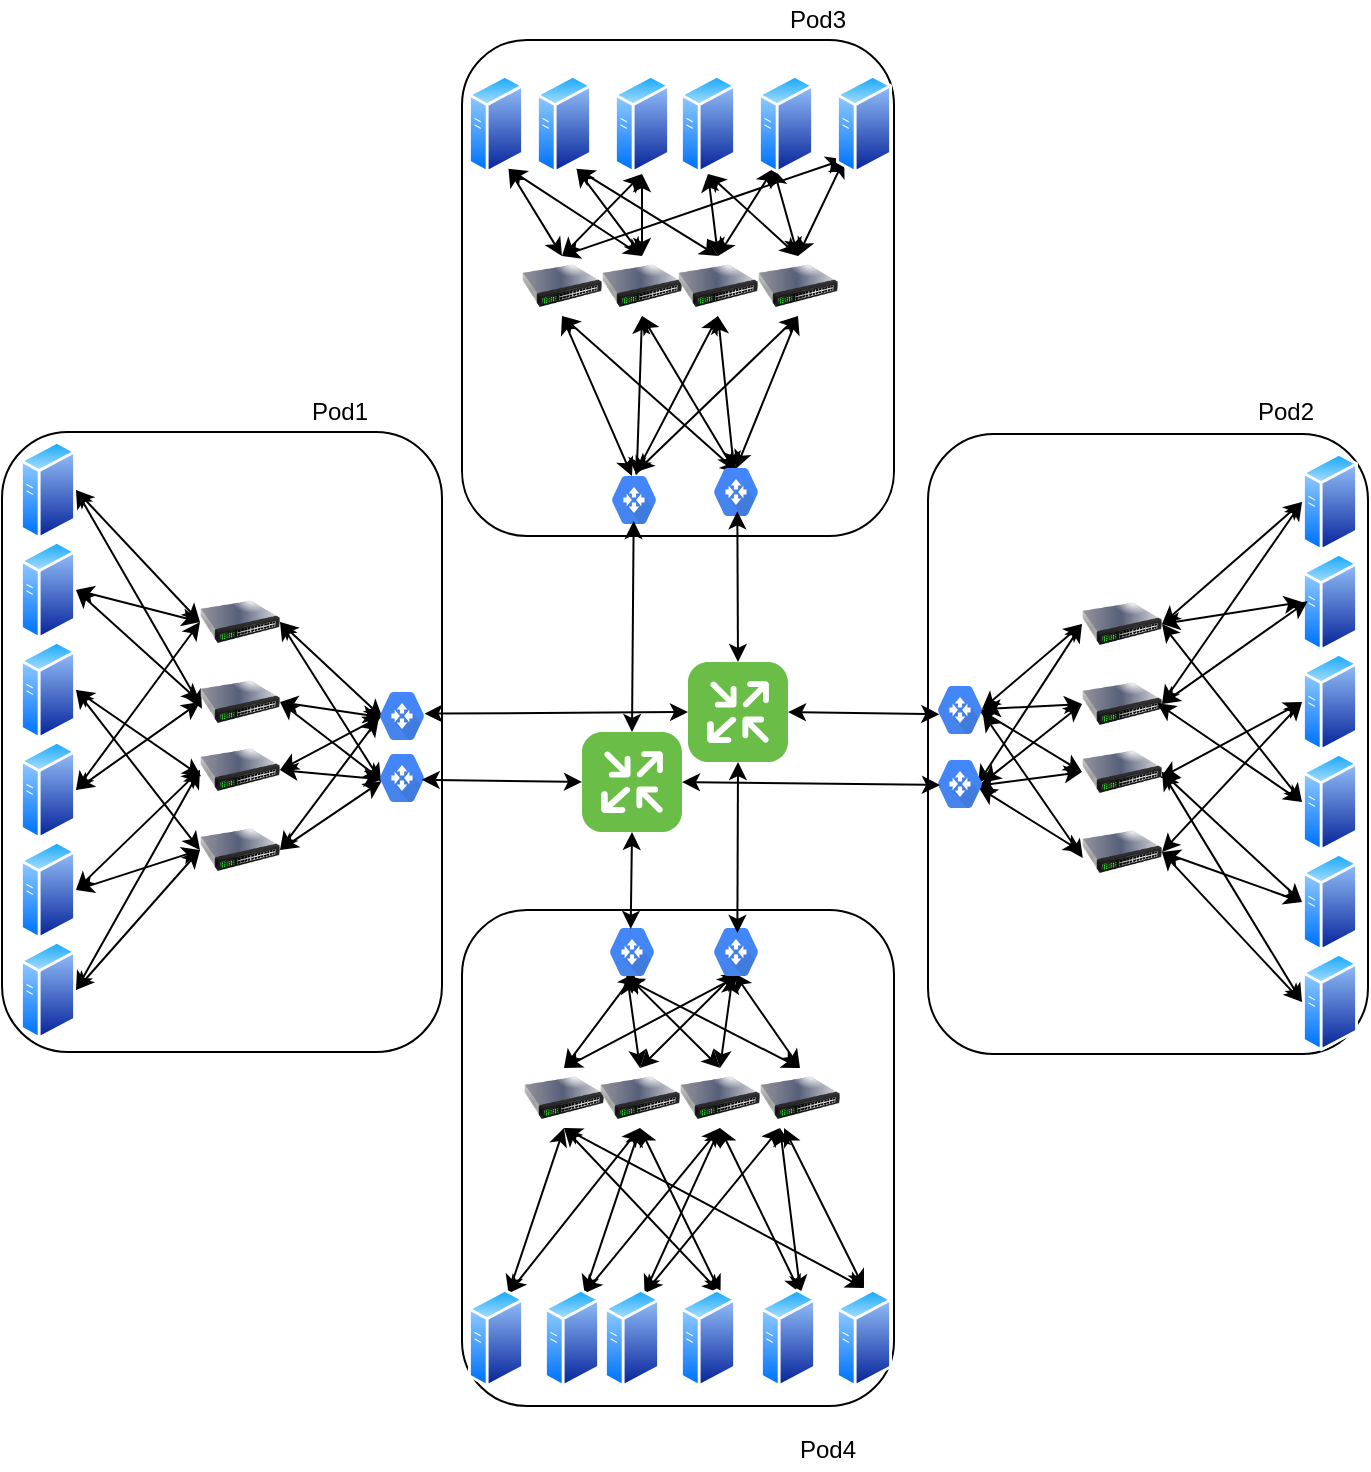 <mxfile version="12.9.14" type="github">
  <diagram id="LazZ0856AOgm0Mk0mkKB" name="Page-1">
    <mxGraphModel dx="1341" dy="788" grid="1" gridSize="10" guides="1" tooltips="1" connect="1" arrows="1" fold="1" page="1" pageScale="1" pageWidth="1100" pageHeight="850" math="0" shadow="0">
      <root>
        <mxCell id="0" />
        <mxCell id="1" parent="0" />
        <mxCell id="WldnCuO-J827jdbrV1-G-248" value="" style="rounded=1;whiteSpace=wrap;html=1;fillColor=none;" vertex="1" parent="1">
          <mxGeometry x="635" y="262" width="220" height="310" as="geometry" />
        </mxCell>
        <mxCell id="WldnCuO-J827jdbrV1-G-257" value="" style="rounded=1;whiteSpace=wrap;html=1;fillColor=none;" vertex="1" parent="1">
          <mxGeometry x="402" y="500" width="216" height="248" as="geometry" />
        </mxCell>
        <mxCell id="WldnCuO-J827jdbrV1-G-247" value="" style="rounded=1;whiteSpace=wrap;html=1;fillColor=none;" vertex="1" parent="1">
          <mxGeometry x="172" y="261" width="220" height="310" as="geometry" />
        </mxCell>
        <mxCell id="WldnCuO-J827jdbrV1-G-259" value="" style="rounded=1;whiteSpace=wrap;html=1;fillColor=none;" vertex="1" parent="1">
          <mxGeometry x="402" y="65" width="216" height="248" as="geometry" />
        </mxCell>
        <mxCell id="WldnCuO-J827jdbrV1-G-24" style="rounded=0;orthogonalLoop=1;jettySize=auto;html=1;exitX=1;exitY=0.5;exitDx=0;exitDy=0;startArrow=classic;startFill=1;entryX=0;entryY=0.5;entryDx=0;entryDy=0;" edge="1" parent="1" source="WldnCuO-J827jdbrV1-G-11" target="WldnCuO-J827jdbrV1-G-12">
          <mxGeometry relative="1" as="geometry">
            <mxPoint x="376" y="431" as="targetPoint" />
          </mxGeometry>
        </mxCell>
        <mxCell id="WldnCuO-J827jdbrV1-G-26" style="edgeStyle=none;rounded=0;orthogonalLoop=1;jettySize=auto;html=1;exitX=1;exitY=0.5;exitDx=0;exitDy=0;entryX=0.025;entryY=0.611;entryDx=0;entryDy=0;startArrow=classic;startFill=1;entryPerimeter=0;" edge="1" parent="1" source="WldnCuO-J827jdbrV1-G-11" target="WldnCuO-J827jdbrV1-G-13">
          <mxGeometry relative="1" as="geometry" />
        </mxCell>
        <mxCell id="WldnCuO-J827jdbrV1-G-11" value="" style="aspect=fixed;perimeter=ellipsePerimeter;html=1;align=center;shadow=0;dashed=0;spacingTop=3;image;image=img/lib/active_directory/generic_server.svg;" vertex="1" parent="1">
          <mxGeometry x="181" y="265" width="28.0" height="50" as="geometry" />
        </mxCell>
        <mxCell id="WldnCuO-J827jdbrV1-G-84" style="edgeStyle=none;rounded=0;orthogonalLoop=1;jettySize=auto;html=1;exitX=1;exitY=0.5;exitDx=0;exitDy=0;entryX=0.057;entryY=0.534;entryDx=0;entryDy=0;entryPerimeter=0;startArrow=classic;startFill=1;" edge="1" parent="1" source="WldnCuO-J827jdbrV1-G-12" target="WldnCuO-J827jdbrV1-G-82">
          <mxGeometry relative="1" as="geometry" />
        </mxCell>
        <mxCell id="WldnCuO-J827jdbrV1-G-85" style="edgeStyle=none;rounded=0;orthogonalLoop=1;jettySize=auto;html=1;exitX=1;exitY=0.5;exitDx=0;exitDy=0;entryX=0.025;entryY=0.578;entryDx=0;entryDy=0;entryPerimeter=0;startArrow=classic;startFill=1;" edge="1" parent="1" source="WldnCuO-J827jdbrV1-G-12" target="WldnCuO-J827jdbrV1-G-83">
          <mxGeometry relative="1" as="geometry" />
        </mxCell>
        <mxCell id="WldnCuO-J827jdbrV1-G-86" style="edgeStyle=none;rounded=0;orthogonalLoop=1;jettySize=auto;html=1;exitX=1;exitY=0.5;exitDx=0;exitDy=0;entryX=0.025;entryY=0.524;entryDx=0;entryDy=0;entryPerimeter=0;startArrow=classic;startFill=1;" edge="1" parent="1" source="WldnCuO-J827jdbrV1-G-13" target="WldnCuO-J827jdbrV1-G-82">
          <mxGeometry relative="1" as="geometry" />
        </mxCell>
        <mxCell id="WldnCuO-J827jdbrV1-G-87" style="edgeStyle=none;rounded=0;orthogonalLoop=1;jettySize=auto;html=1;exitX=1;exitY=0.5;exitDx=0;exitDy=0;entryX=0.057;entryY=0.558;entryDx=0;entryDy=0;entryPerimeter=0;startArrow=classic;startFill=1;" edge="1" parent="1" source="WldnCuO-J827jdbrV1-G-13" target="WldnCuO-J827jdbrV1-G-83">
          <mxGeometry relative="1" as="geometry" />
        </mxCell>
        <mxCell id="WldnCuO-J827jdbrV1-G-13" value="" style="image;html=1;labelBackgroundColor=#ffffff;image=img/lib/clip_art/networking/Switch_128x128.png" vertex="1" parent="1">
          <mxGeometry x="271" y="381" width="40" height="30" as="geometry" />
        </mxCell>
        <mxCell id="WldnCuO-J827jdbrV1-G-88" style="edgeStyle=none;rounded=0;orthogonalLoop=1;jettySize=auto;html=1;exitX=1;exitY=0.5;exitDx=0;exitDy=0;entryX=0.036;entryY=0.505;entryDx=0;entryDy=0;entryPerimeter=0;startArrow=classic;startFill=1;" edge="1" parent="1" source="WldnCuO-J827jdbrV1-G-14" target="WldnCuO-J827jdbrV1-G-82">
          <mxGeometry relative="1" as="geometry" />
        </mxCell>
        <mxCell id="WldnCuO-J827jdbrV1-G-89" style="edgeStyle=none;rounded=0;orthogonalLoop=1;jettySize=auto;html=1;exitX=1;exitY=0.5;exitDx=0;exitDy=0;entryX=0.047;entryY=0.529;entryDx=0;entryDy=0;entryPerimeter=0;startArrow=classic;startFill=1;" edge="1" parent="1" source="WldnCuO-J827jdbrV1-G-14" target="WldnCuO-J827jdbrV1-G-83">
          <mxGeometry relative="1" as="geometry" />
        </mxCell>
        <mxCell id="WldnCuO-J827jdbrV1-G-14" value="" style="image;html=1;labelBackgroundColor=#ffffff;image=img/lib/clip_art/networking/Switch_128x128.png" vertex="1" parent="1">
          <mxGeometry x="271" y="415" width="40" height="30" as="geometry" />
        </mxCell>
        <mxCell id="WldnCuO-J827jdbrV1-G-90" style="edgeStyle=none;rounded=0;orthogonalLoop=1;jettySize=auto;html=1;exitX=1;exitY=0.5;exitDx=0;exitDy=0;entryX=-0.027;entryY=0.544;entryDx=0;entryDy=0;entryPerimeter=0;startArrow=classic;startFill=1;" edge="1" parent="1" source="WldnCuO-J827jdbrV1-G-15" target="WldnCuO-J827jdbrV1-G-82">
          <mxGeometry relative="1" as="geometry" />
        </mxCell>
        <mxCell id="WldnCuO-J827jdbrV1-G-91" style="edgeStyle=none;rounded=0;orthogonalLoop=1;jettySize=auto;html=1;exitX=1;exitY=0.5;exitDx=0;exitDy=0;entryX=0.036;entryY=0.568;entryDx=0;entryDy=0;entryPerimeter=0;startArrow=classic;startFill=1;" edge="1" parent="1" source="WldnCuO-J827jdbrV1-G-15" target="WldnCuO-J827jdbrV1-G-83">
          <mxGeometry relative="1" as="geometry" />
        </mxCell>
        <mxCell id="WldnCuO-J827jdbrV1-G-16" value="" style="aspect=fixed;perimeter=ellipsePerimeter;html=1;align=center;shadow=0;dashed=0;spacingTop=3;image;image=img/lib/active_directory/generic_server.svg;" vertex="1" parent="1">
          <mxGeometry x="181" y="315" width="28.0" height="50" as="geometry" />
        </mxCell>
        <mxCell id="WldnCuO-J827jdbrV1-G-28" style="edgeStyle=none;rounded=0;orthogonalLoop=1;jettySize=auto;html=1;exitX=1;exitY=0.5;exitDx=0;exitDy=0;startArrow=classic;startFill=1;entryX=0.013;entryY=0.605;entryDx=0;entryDy=0;entryPerimeter=0;" edge="1" parent="1" source="WldnCuO-J827jdbrV1-G-19" target="WldnCuO-J827jdbrV1-G-14">
          <mxGeometry relative="1" as="geometry">
            <mxPoint x="446" y="431" as="targetPoint" />
          </mxGeometry>
        </mxCell>
        <mxCell id="WldnCuO-J827jdbrV1-G-29" style="edgeStyle=none;rounded=0;orthogonalLoop=1;jettySize=auto;html=1;exitX=1;exitY=0.5;exitDx=0;exitDy=0;entryX=0;entryY=0.5;entryDx=0;entryDy=0;startArrow=classic;startFill=1;" edge="1" parent="1" source="WldnCuO-J827jdbrV1-G-19" target="WldnCuO-J827jdbrV1-G-15">
          <mxGeometry relative="1" as="geometry" />
        </mxCell>
        <mxCell id="WldnCuO-J827jdbrV1-G-19" value="" style="aspect=fixed;perimeter=ellipsePerimeter;html=1;align=center;shadow=0;dashed=0;spacingTop=3;image;image=img/lib/active_directory/generic_server.svg;" vertex="1" parent="1">
          <mxGeometry x="181" y="365" width="28.0" height="50" as="geometry" />
        </mxCell>
        <mxCell id="WldnCuO-J827jdbrV1-G-30" style="edgeStyle=none;rounded=0;orthogonalLoop=1;jettySize=auto;html=1;exitX=1;exitY=0.5;exitDx=0;exitDy=0;entryX=0;entryY=0.5;entryDx=0;entryDy=0;startArrow=classic;startFill=1;" edge="1" parent="1" source="WldnCuO-J827jdbrV1-G-20" target="WldnCuO-J827jdbrV1-G-12">
          <mxGeometry relative="1" as="geometry" />
        </mxCell>
        <mxCell id="WldnCuO-J827jdbrV1-G-32" style="edgeStyle=none;rounded=0;orthogonalLoop=1;jettySize=auto;html=1;exitX=1;exitY=0.5;exitDx=0;exitDy=0;entryX=0;entryY=0.5;entryDx=0;entryDy=0;startArrow=classic;startFill=1;" edge="1" parent="1" source="WldnCuO-J827jdbrV1-G-20" target="WldnCuO-J827jdbrV1-G-13">
          <mxGeometry relative="1" as="geometry" />
        </mxCell>
        <mxCell id="WldnCuO-J827jdbrV1-G-20" value="" style="aspect=fixed;perimeter=ellipsePerimeter;html=1;align=center;shadow=0;dashed=0;spacingTop=3;image;image=img/lib/active_directory/generic_server.svg;" vertex="1" parent="1">
          <mxGeometry x="181" y="415" width="28.0" height="50" as="geometry" />
        </mxCell>
        <mxCell id="WldnCuO-J827jdbrV1-G-34" style="edgeStyle=none;rounded=0;orthogonalLoop=1;jettySize=auto;html=1;exitX=1;exitY=0.5;exitDx=0;exitDy=0;entryX=0;entryY=0.5;entryDx=0;entryDy=0;startArrow=classic;startFill=1;" edge="1" parent="1" source="WldnCuO-J827jdbrV1-G-21" target="WldnCuO-J827jdbrV1-G-14">
          <mxGeometry relative="1" as="geometry" />
        </mxCell>
        <mxCell id="WldnCuO-J827jdbrV1-G-35" style="edgeStyle=none;rounded=0;orthogonalLoop=1;jettySize=auto;html=1;exitX=1;exitY=0.5;exitDx=0;exitDy=0;entryX=0;entryY=0.5;entryDx=0;entryDy=0;startArrow=classic;startFill=1;" edge="1" parent="1" source="WldnCuO-J827jdbrV1-G-21" target="WldnCuO-J827jdbrV1-G-15">
          <mxGeometry relative="1" as="geometry" />
        </mxCell>
        <mxCell id="WldnCuO-J827jdbrV1-G-21" value="" style="aspect=fixed;perimeter=ellipsePerimeter;html=1;align=center;shadow=0;dashed=0;spacingTop=3;image;image=img/lib/active_directory/generic_server.svg;" vertex="1" parent="1">
          <mxGeometry x="181" y="465" width="28.0" height="50" as="geometry" />
        </mxCell>
        <mxCell id="WldnCuO-J827jdbrV1-G-37" style="edgeStyle=none;rounded=0;orthogonalLoop=1;jettySize=auto;html=1;exitX=1;exitY=0.5;exitDx=0;exitDy=0;startArrow=classic;startFill=1;entryX=0;entryY=0.5;entryDx=0;entryDy=0;" edge="1" parent="1" source="WldnCuO-J827jdbrV1-G-22" target="WldnCuO-J827jdbrV1-G-14">
          <mxGeometry relative="1" as="geometry">
            <mxPoint x="376" y="431" as="targetPoint" />
          </mxGeometry>
        </mxCell>
        <mxCell id="WldnCuO-J827jdbrV1-G-22" value="" style="aspect=fixed;perimeter=ellipsePerimeter;html=1;align=center;shadow=0;dashed=0;spacingTop=3;image;image=img/lib/active_directory/generic_server.svg;" vertex="1" parent="1">
          <mxGeometry x="181" y="515" width="28.0" height="50" as="geometry" />
        </mxCell>
        <mxCell id="WldnCuO-J827jdbrV1-G-83" value="" style="shape=mxgraph.gcp.networking.cloud_router;html=1;fillColor=#4387FD;gradientColor=#4683EA;strokeColor=none;verticalLabelPosition=bottom;verticalAlign=top;align=center;" vertex="1" parent="1">
          <mxGeometry x="361" y="422" width="22" height="24" as="geometry" />
        </mxCell>
        <mxCell id="WldnCuO-J827jdbrV1-G-124" style="rounded=0;orthogonalLoop=1;jettySize=auto;html=1;exitX=0.75;exitY=0;exitDx=0;exitDy=0;startArrow=classic;startFill=1;entryX=0.5;entryY=1;entryDx=0;entryDy=0;" edge="1" source="WldnCuO-J827jdbrV1-G-126" target="WldnCuO-J827jdbrV1-G-129" parent="1">
          <mxGeometry relative="1" as="geometry">
            <mxPoint x="453" y="609" as="targetPoint" />
          </mxGeometry>
        </mxCell>
        <mxCell id="WldnCuO-J827jdbrV1-G-125" style="edgeStyle=none;rounded=0;orthogonalLoop=1;jettySize=auto;html=1;exitX=0.75;exitY=0;exitDx=0;exitDy=0;entryX=0.5;entryY=1;entryDx=0;entryDy=0;startArrow=classic;startFill=1;" edge="1" source="WldnCuO-J827jdbrV1-G-126" target="WldnCuO-J827jdbrV1-G-132" parent="1">
          <mxGeometry relative="1" as="geometry" />
        </mxCell>
        <mxCell id="WldnCuO-J827jdbrV1-G-126" value="" style="aspect=fixed;perimeter=ellipsePerimeter;html=1;align=center;shadow=0;dashed=0;spacingTop=3;image;image=img/lib/active_directory/generic_server.svg;" vertex="1" parent="1">
          <mxGeometry x="405" y="689" width="28.0" height="50" as="geometry" />
        </mxCell>
        <mxCell id="WldnCuO-J827jdbrV1-G-127" style="edgeStyle=none;rounded=0;orthogonalLoop=1;jettySize=auto;html=1;exitX=0.5;exitY=0;exitDx=0;exitDy=0;entryX=0.577;entryY=0.938;entryDx=0;entryDy=0;entryPerimeter=0;startArrow=classic;startFill=1;" edge="1" source="WldnCuO-J827jdbrV1-G-129" target="WldnCuO-J827jdbrV1-G-154" parent="1">
          <mxGeometry relative="1" as="geometry" />
        </mxCell>
        <mxCell id="WldnCuO-J827jdbrV1-G-128" style="edgeStyle=none;rounded=0;orthogonalLoop=1;jettySize=auto;html=1;exitX=0.5;exitY=0;exitDx=0;exitDy=0;entryX=0.613;entryY=0.967;entryDx=0;entryDy=0;entryPerimeter=0;startArrow=classic;startFill=1;" edge="1" source="WldnCuO-J827jdbrV1-G-129" target="WldnCuO-J827jdbrV1-G-155" parent="1">
          <mxGeometry relative="1" as="geometry" />
        </mxCell>
        <mxCell id="WldnCuO-J827jdbrV1-G-129" value="" style="image;html=1;labelBackgroundColor=#ffffff;image=img/lib/clip_art/networking/Switch_128x128.png" vertex="1" parent="1">
          <mxGeometry x="433" y="579" width="40" height="30" as="geometry" />
        </mxCell>
        <mxCell id="WldnCuO-J827jdbrV1-G-130" style="edgeStyle=none;rounded=0;orthogonalLoop=1;jettySize=auto;html=1;exitX=0.5;exitY=0;exitDx=0;exitDy=0;entryX=0.389;entryY=0.996;entryDx=0;entryDy=0;entryPerimeter=0;startArrow=classic;startFill=1;" edge="1" source="WldnCuO-J827jdbrV1-G-132" target="WldnCuO-J827jdbrV1-G-154" parent="1">
          <mxGeometry relative="1" as="geometry" />
        </mxCell>
        <mxCell id="WldnCuO-J827jdbrV1-G-131" style="edgeStyle=none;rounded=0;orthogonalLoop=1;jettySize=auto;html=1;exitX=0.5;exitY=0;exitDx=0;exitDy=0;entryX=0.487;entryY=0.938;entryDx=0;entryDy=0;entryPerimeter=0;startArrow=classic;startFill=1;" edge="1" source="WldnCuO-J827jdbrV1-G-132" target="WldnCuO-J827jdbrV1-G-155" parent="1">
          <mxGeometry relative="1" as="geometry" />
        </mxCell>
        <mxCell id="WldnCuO-J827jdbrV1-G-132" value="" style="image;html=1;labelBackgroundColor=#ffffff;image=img/lib/clip_art/networking/Switch_128x128.png" vertex="1" parent="1">
          <mxGeometry x="471" y="579" width="40" height="30" as="geometry" />
        </mxCell>
        <mxCell id="WldnCuO-J827jdbrV1-G-133" style="edgeStyle=none;rounded=0;orthogonalLoop=1;jettySize=auto;html=1;exitX=0.5;exitY=0;exitDx=0;exitDy=0;entryX=0.357;entryY=0.967;entryDx=0;entryDy=0;entryPerimeter=0;startArrow=classic;startFill=1;" edge="1" source="WldnCuO-J827jdbrV1-G-135" target="WldnCuO-J827jdbrV1-G-154" parent="1">
          <mxGeometry relative="1" as="geometry" />
        </mxCell>
        <mxCell id="WldnCuO-J827jdbrV1-G-134" style="edgeStyle=none;rounded=0;orthogonalLoop=1;jettySize=auto;html=1;exitX=0.5;exitY=0;exitDx=0;exitDy=0;entryX=0.425;entryY=0.996;entryDx=0;entryDy=0;entryPerimeter=0;startArrow=classic;startFill=1;" edge="1" source="WldnCuO-J827jdbrV1-G-135" target="WldnCuO-J827jdbrV1-G-155" parent="1">
          <mxGeometry relative="1" as="geometry" />
        </mxCell>
        <mxCell id="WldnCuO-J827jdbrV1-G-135" value="" style="image;html=1;labelBackgroundColor=#ffffff;image=img/lib/clip_art/networking/Switch_128x128.png" vertex="1" parent="1">
          <mxGeometry x="511" y="579" width="40" height="30" as="geometry" />
        </mxCell>
        <mxCell id="WldnCuO-J827jdbrV1-G-136" style="edgeStyle=none;rounded=0;orthogonalLoop=1;jettySize=auto;html=1;exitX=0.5;exitY=0;exitDx=0;exitDy=0;entryX=0.357;entryY=1.053;entryDx=0;entryDy=0;entryPerimeter=0;startArrow=classic;startFill=1;" edge="1" source="WldnCuO-J827jdbrV1-G-138" target="WldnCuO-J827jdbrV1-G-154" parent="1">
          <mxGeometry relative="1" as="geometry" />
        </mxCell>
        <mxCell id="WldnCuO-J827jdbrV1-G-137" style="edgeStyle=none;rounded=0;orthogonalLoop=1;jettySize=auto;html=1;exitX=0.5;exitY=0;exitDx=0;exitDy=0;entryX=0.456;entryY=0.938;entryDx=0;entryDy=0;entryPerimeter=0;startArrow=classic;startFill=1;" edge="1" source="WldnCuO-J827jdbrV1-G-138" target="WldnCuO-J827jdbrV1-G-155" parent="1">
          <mxGeometry relative="1" as="geometry" />
        </mxCell>
        <mxCell id="WldnCuO-J827jdbrV1-G-138" value="" style="image;html=1;labelBackgroundColor=#ffffff;image=img/lib/clip_art/networking/Switch_128x128.png" vertex="1" parent="1">
          <mxGeometry x="551" y="579" width="40" height="30" as="geometry" />
        </mxCell>
        <mxCell id="WldnCuO-J827jdbrV1-G-139" style="edgeStyle=none;rounded=0;orthogonalLoop=1;jettySize=auto;html=1;exitX=0.75;exitY=0;exitDx=0;exitDy=0;startArrow=classic;startFill=1;" edge="1" source="WldnCuO-J827jdbrV1-G-141" parent="1">
          <mxGeometry relative="1" as="geometry">
            <mxPoint x="491" y="609" as="targetPoint" />
          </mxGeometry>
        </mxCell>
        <mxCell id="WldnCuO-J827jdbrV1-G-140" style="edgeStyle=none;rounded=0;orthogonalLoop=1;jettySize=auto;html=1;exitX=0.75;exitY=0;exitDx=0;exitDy=0;entryX=0.5;entryY=1;entryDx=0;entryDy=0;startArrow=classic;startFill=1;" edge="1" source="WldnCuO-J827jdbrV1-G-141" target="WldnCuO-J827jdbrV1-G-135" parent="1">
          <mxGeometry relative="1" as="geometry" />
        </mxCell>
        <mxCell id="WldnCuO-J827jdbrV1-G-141" value="" style="aspect=fixed;perimeter=ellipsePerimeter;html=1;align=center;shadow=0;dashed=0;spacingTop=3;image;image=img/lib/active_directory/generic_server.svg;" vertex="1" parent="1">
          <mxGeometry x="443" y="689" width="28.0" height="50" as="geometry" />
        </mxCell>
        <mxCell id="WldnCuO-J827jdbrV1-G-142" style="edgeStyle=none;rounded=0;orthogonalLoop=1;jettySize=auto;html=1;exitX=0.75;exitY=0;exitDx=0;exitDy=0;startArrow=classic;startFill=1;entryX=0.5;entryY=1;entryDx=0;entryDy=0;" edge="1" source="WldnCuO-J827jdbrV1-G-144" target="WldnCuO-J827jdbrV1-G-135" parent="1">
          <mxGeometry relative="1" as="geometry">
            <mxPoint x="523" y="609" as="targetPoint" />
          </mxGeometry>
        </mxCell>
        <mxCell id="WldnCuO-J827jdbrV1-G-143" style="edgeStyle=none;rounded=0;orthogonalLoop=1;jettySize=auto;html=1;exitX=0.75;exitY=0;exitDx=0;exitDy=0;entryX=0.25;entryY=1;entryDx=0;entryDy=0;startArrow=classic;startFill=1;" edge="1" source="WldnCuO-J827jdbrV1-G-144" target="WldnCuO-J827jdbrV1-G-138" parent="1">
          <mxGeometry relative="1" as="geometry" />
        </mxCell>
        <mxCell id="WldnCuO-J827jdbrV1-G-144" value="" style="aspect=fixed;perimeter=ellipsePerimeter;html=1;align=center;shadow=0;dashed=0;spacingTop=3;image;image=img/lib/active_directory/generic_server.svg;" vertex="1" parent="1">
          <mxGeometry x="473" y="689" width="28.0" height="50" as="geometry" />
        </mxCell>
        <mxCell id="WldnCuO-J827jdbrV1-G-145" style="edgeStyle=none;rounded=0;orthogonalLoop=1;jettySize=auto;html=1;exitX=0.75;exitY=0;exitDx=0;exitDy=0;entryX=0.5;entryY=1;entryDx=0;entryDy=0;startArrow=classic;startFill=1;" edge="1" source="WldnCuO-J827jdbrV1-G-147" target="WldnCuO-J827jdbrV1-G-129" parent="1">
          <mxGeometry relative="1" as="geometry" />
        </mxCell>
        <mxCell id="WldnCuO-J827jdbrV1-G-146" style="edgeStyle=none;rounded=0;orthogonalLoop=1;jettySize=auto;html=1;exitX=0.75;exitY=0;exitDx=0;exitDy=0;entryX=0.5;entryY=1;entryDx=0;entryDy=0;startArrow=classic;startFill=1;" edge="1" source="WldnCuO-J827jdbrV1-G-147" target="WldnCuO-J827jdbrV1-G-132" parent="1">
          <mxGeometry relative="1" as="geometry" />
        </mxCell>
        <mxCell id="WldnCuO-J827jdbrV1-G-147" value="" style="aspect=fixed;perimeter=ellipsePerimeter;html=1;align=center;shadow=0;dashed=0;spacingTop=3;image;image=img/lib/active_directory/generic_server.svg;" vertex="1" parent="1">
          <mxGeometry x="511" y="689" width="28.0" height="50" as="geometry" />
        </mxCell>
        <mxCell id="WldnCuO-J827jdbrV1-G-148" style="edgeStyle=none;rounded=0;orthogonalLoop=1;jettySize=auto;html=1;exitX=0.75;exitY=0;exitDx=0;exitDy=0;entryX=0.5;entryY=1;entryDx=0;entryDy=0;startArrow=classic;startFill=1;" edge="1" source="WldnCuO-J827jdbrV1-G-150" target="WldnCuO-J827jdbrV1-G-135" parent="1">
          <mxGeometry relative="1" as="geometry" />
        </mxCell>
        <mxCell id="WldnCuO-J827jdbrV1-G-149" style="edgeStyle=none;rounded=0;orthogonalLoop=1;jettySize=auto;html=1;exitX=0.75;exitY=0;exitDx=0;exitDy=0;entryX=0.25;entryY=1;entryDx=0;entryDy=0;startArrow=classic;startFill=1;" edge="1" source="WldnCuO-J827jdbrV1-G-150" target="WldnCuO-J827jdbrV1-G-138" parent="1">
          <mxGeometry relative="1" as="geometry" />
        </mxCell>
        <mxCell id="WldnCuO-J827jdbrV1-G-150" value="" style="aspect=fixed;perimeter=ellipsePerimeter;html=1;align=center;shadow=0;dashed=0;spacingTop=3;image;image=img/lib/active_directory/generic_server.svg;" vertex="1" parent="1">
          <mxGeometry x="551" y="689" width="28.0" height="50" as="geometry" />
        </mxCell>
        <mxCell id="WldnCuO-J827jdbrV1-G-151" style="edgeStyle=none;rounded=0;orthogonalLoop=1;jettySize=auto;html=1;exitX=0.5;exitY=0;exitDx=0;exitDy=0;startArrow=classic;startFill=1;" edge="1" source="WldnCuO-J827jdbrV1-G-153" parent="1">
          <mxGeometry relative="1" as="geometry">
            <mxPoint x="563" y="609" as="targetPoint" />
          </mxGeometry>
        </mxCell>
        <mxCell id="WldnCuO-J827jdbrV1-G-152" style="edgeStyle=none;rounded=0;orthogonalLoop=1;jettySize=auto;html=1;exitX=0.5;exitY=0;exitDx=0;exitDy=0;startArrow=classic;startFill=1;" edge="1" source="WldnCuO-J827jdbrV1-G-153" parent="1">
          <mxGeometry relative="1" as="geometry">
            <mxPoint x="453" y="609" as="targetPoint" />
          </mxGeometry>
        </mxCell>
        <mxCell id="WldnCuO-J827jdbrV1-G-153" value="" style="aspect=fixed;perimeter=ellipsePerimeter;html=1;align=center;shadow=0;dashed=0;spacingTop=3;image;image=img/lib/active_directory/generic_server.svg;" vertex="1" parent="1">
          <mxGeometry x="589" y="689" width="28.0" height="50" as="geometry" />
        </mxCell>
        <mxCell id="WldnCuO-J827jdbrV1-G-154" value="" style="shape=mxgraph.gcp.networking.cloud_router;html=1;fillColor=#4387FD;gradientColor=#4683EA;strokeColor=none;verticalLabelPosition=bottom;verticalAlign=top;align=center;" vertex="1" parent="1">
          <mxGeometry x="476" y="509" width="22" height="24" as="geometry" />
        </mxCell>
        <mxCell id="WldnCuO-J827jdbrV1-G-155" value="" style="shape=mxgraph.gcp.networking.cloud_router;html=1;fillColor=#4387FD;gradientColor=#4683EA;strokeColor=none;verticalLabelPosition=bottom;verticalAlign=top;align=center;" vertex="1" parent="1">
          <mxGeometry x="528" y="509" width="22" height="24" as="geometry" />
        </mxCell>
        <mxCell id="WldnCuO-J827jdbrV1-G-156" style="rounded=0;orthogonalLoop=1;jettySize=auto;html=1;exitX=0.75;exitY=1;exitDx=0;exitDy=0;startArrow=classic;startFill=1;entryX=0.5;entryY=0;entryDx=0;entryDy=0;" edge="1" source="WldnCuO-J827jdbrV1-G-158" target="WldnCuO-J827jdbrV1-G-161" parent="1">
          <mxGeometry relative="1" as="geometry">
            <mxPoint x="468" y="173" as="targetPoint" />
          </mxGeometry>
        </mxCell>
        <mxCell id="WldnCuO-J827jdbrV1-G-157" style="edgeStyle=none;rounded=0;orthogonalLoop=1;jettySize=auto;html=1;exitX=0.75;exitY=1;exitDx=0;exitDy=0;startArrow=classic;startFill=1;entryX=0.5;entryY=0;entryDx=0;entryDy=0;" edge="1" source="WldnCuO-J827jdbrV1-G-158" target="WldnCuO-J827jdbrV1-G-164" parent="1">
          <mxGeometry relative="1" as="geometry">
            <mxPoint x="496" y="183" as="targetPoint" />
          </mxGeometry>
        </mxCell>
        <mxCell id="WldnCuO-J827jdbrV1-G-158" value="" style="aspect=fixed;perimeter=ellipsePerimeter;html=1;align=center;shadow=0;dashed=0;spacingTop=3;image;image=img/lib/active_directory/generic_server.svg;" vertex="1" parent="1">
          <mxGeometry x="405" y="82" width="28.0" height="50" as="geometry" />
        </mxCell>
        <mxCell id="WldnCuO-J827jdbrV1-G-159" style="edgeStyle=none;rounded=0;orthogonalLoop=1;jettySize=auto;html=1;exitX=0.5;exitY=1;exitDx=0;exitDy=0;startArrow=classic;startFill=1;" edge="1" source="WldnCuO-J827jdbrV1-G-161" parent="1">
          <mxGeometry relative="1" as="geometry">
            <mxPoint x="487" y="283" as="targetPoint" />
          </mxGeometry>
        </mxCell>
        <mxCell id="WldnCuO-J827jdbrV1-G-160" style="edgeStyle=none;rounded=0;orthogonalLoop=1;jettySize=auto;html=1;exitX=0.5;exitY=1;exitDx=0;exitDy=0;entryX=0.561;entryY=0.111;entryDx=0;entryDy=0;entryPerimeter=0;startArrow=classic;startFill=1;" edge="1" source="WldnCuO-J827jdbrV1-G-161" target="WldnCuO-J827jdbrV1-G-187" parent="1">
          <mxGeometry relative="1" as="geometry" />
        </mxCell>
        <mxCell id="WldnCuO-J827jdbrV1-G-161" value="" style="image;html=1;labelBackgroundColor=#ffffff;image=img/lib/clip_art/networking/Switch_128x128.png" vertex="1" parent="1">
          <mxGeometry x="432" y="173" width="40" height="30" as="geometry" />
        </mxCell>
        <mxCell id="WldnCuO-J827jdbrV1-G-162" style="edgeStyle=none;rounded=0;orthogonalLoop=1;jettySize=auto;html=1;exitX=0.5;exitY=1;exitDx=0;exitDy=0;entryX=0.561;entryY=-0.014;entryDx=0;entryDy=0;entryPerimeter=0;startArrow=classic;startFill=1;" edge="1" source="WldnCuO-J827jdbrV1-G-164" target="WldnCuO-J827jdbrV1-G-186" parent="1">
          <mxGeometry relative="1" as="geometry" />
        </mxCell>
        <mxCell id="WldnCuO-J827jdbrV1-G-163" style="edgeStyle=none;rounded=0;orthogonalLoop=1;jettySize=auto;html=1;exitX=0.5;exitY=1;exitDx=0;exitDy=0;entryX=0.47;entryY=0.056;entryDx=0;entryDy=0;entryPerimeter=0;startArrow=classic;startFill=1;" edge="1" source="WldnCuO-J827jdbrV1-G-164" target="WldnCuO-J827jdbrV1-G-187" parent="1">
          <mxGeometry relative="1" as="geometry" />
        </mxCell>
        <mxCell id="WldnCuO-J827jdbrV1-G-164" value="" style="image;html=1;labelBackgroundColor=#ffffff;image=img/lib/clip_art/networking/Switch_128x128.png" vertex="1" parent="1">
          <mxGeometry x="472" y="173" width="40" height="30" as="geometry" />
        </mxCell>
        <mxCell id="WldnCuO-J827jdbrV1-G-165" style="edgeStyle=none;rounded=0;orthogonalLoop=1;jettySize=auto;html=1;exitX=0.5;exitY=1;exitDx=0;exitDy=0;entryX=0.53;entryY=-0.028;entryDx=0;entryDy=0;entryPerimeter=0;startArrow=classic;startFill=1;" edge="1" source="WldnCuO-J827jdbrV1-G-167" target="WldnCuO-J827jdbrV1-G-186" parent="1">
          <mxGeometry relative="1" as="geometry" />
        </mxCell>
        <mxCell id="WldnCuO-J827jdbrV1-G-166" style="edgeStyle=none;rounded=0;orthogonalLoop=1;jettySize=auto;html=1;exitX=0.5;exitY=1;exitDx=0;exitDy=0;entryX=0.455;entryY=0.028;entryDx=0;entryDy=0;entryPerimeter=0;startArrow=classic;startFill=1;" edge="1" source="WldnCuO-J827jdbrV1-G-167" target="WldnCuO-J827jdbrV1-G-187" parent="1">
          <mxGeometry relative="1" as="geometry" />
        </mxCell>
        <mxCell id="WldnCuO-J827jdbrV1-G-167" value="" style="image;html=1;labelBackgroundColor=#ffffff;image=img/lib/clip_art/networking/Switch_128x128.png" vertex="1" parent="1">
          <mxGeometry x="510" y="173" width="40" height="30" as="geometry" />
        </mxCell>
        <mxCell id="WldnCuO-J827jdbrV1-G-168" style="edgeStyle=none;rounded=0;orthogonalLoop=1;jettySize=auto;html=1;exitX=0.5;exitY=1;exitDx=0;exitDy=0;startArrow=classic;startFill=1;" edge="1" source="WldnCuO-J827jdbrV1-G-170" parent="1">
          <mxGeometry relative="1" as="geometry">
            <mxPoint x="489" y="281" as="targetPoint" />
          </mxGeometry>
        </mxCell>
        <mxCell id="WldnCuO-J827jdbrV1-G-169" style="edgeStyle=none;rounded=0;orthogonalLoop=1;jettySize=auto;html=1;exitX=0.5;exitY=1;exitDx=0;exitDy=0;entryX=0.5;entryY=0.014;entryDx=0;entryDy=0;entryPerimeter=0;startArrow=classic;startFill=1;" edge="1" source="WldnCuO-J827jdbrV1-G-170" target="WldnCuO-J827jdbrV1-G-187" parent="1">
          <mxGeometry relative="1" as="geometry" />
        </mxCell>
        <mxCell id="WldnCuO-J827jdbrV1-G-170" value="" style="image;html=1;labelBackgroundColor=#ffffff;image=img/lib/clip_art/networking/Switch_128x128.png" vertex="1" parent="1">
          <mxGeometry x="550" y="173" width="40" height="30" as="geometry" />
        </mxCell>
        <mxCell id="WldnCuO-J827jdbrV1-G-171" style="edgeStyle=none;rounded=0;orthogonalLoop=1;jettySize=auto;html=1;exitX=0.75;exitY=1;exitDx=0;exitDy=0;startArrow=classic;startFill=1;entryX=0.5;entryY=0;entryDx=0;entryDy=0;" edge="1" source="WldnCuO-J827jdbrV1-G-173" parent="1" target="WldnCuO-J827jdbrV1-G-164">
          <mxGeometry relative="1" as="geometry">
            <mxPoint x="506" y="203" as="targetPoint" />
          </mxGeometry>
        </mxCell>
        <mxCell id="WldnCuO-J827jdbrV1-G-172" style="edgeStyle=none;rounded=0;orthogonalLoop=1;jettySize=auto;html=1;exitX=0.75;exitY=1;exitDx=0;exitDy=0;entryX=0.5;entryY=0;entryDx=0;entryDy=0;startArrow=classic;startFill=1;" edge="1" source="WldnCuO-J827jdbrV1-G-173" target="WldnCuO-J827jdbrV1-G-167" parent="1">
          <mxGeometry relative="1" as="geometry" />
        </mxCell>
        <mxCell id="WldnCuO-J827jdbrV1-G-173" value="" style="aspect=fixed;perimeter=ellipsePerimeter;html=1;align=center;shadow=0;dashed=0;spacingTop=3;image;image=img/lib/active_directory/generic_server.svg;" vertex="1" parent="1">
          <mxGeometry x="439" y="82" width="28.0" height="50" as="geometry" />
        </mxCell>
        <mxCell id="WldnCuO-J827jdbrV1-G-174" style="edgeStyle=none;rounded=0;orthogonalLoop=1;jettySize=auto;html=1;exitX=0.5;exitY=1;exitDx=0;exitDy=0;startArrow=classic;startFill=1;entryX=0.5;entryY=0;entryDx=0;entryDy=0;" edge="1" source="WldnCuO-J827jdbrV1-G-176" target="WldnCuO-J827jdbrV1-G-167" parent="1">
          <mxGeometry relative="1" as="geometry">
            <mxPoint x="538" y="203" as="targetPoint" />
          </mxGeometry>
        </mxCell>
        <mxCell id="WldnCuO-J827jdbrV1-G-175" style="edgeStyle=none;rounded=0;orthogonalLoop=1;jettySize=auto;html=1;exitX=0.5;exitY=1;exitDx=0;exitDy=0;entryX=0.5;entryY=0;entryDx=0;entryDy=0;startArrow=classic;startFill=1;" edge="1" source="WldnCuO-J827jdbrV1-G-176" target="WldnCuO-J827jdbrV1-G-170" parent="1">
          <mxGeometry relative="1" as="geometry" />
        </mxCell>
        <mxCell id="WldnCuO-J827jdbrV1-G-176" value="" style="aspect=fixed;perimeter=ellipsePerimeter;html=1;align=center;shadow=0;dashed=0;spacingTop=3;image;image=img/lib/active_directory/generic_server.svg;" vertex="1" parent="1">
          <mxGeometry x="511" y="82" width="28.0" height="50" as="geometry" />
        </mxCell>
        <mxCell id="WldnCuO-J827jdbrV1-G-177" style="edgeStyle=none;rounded=0;orthogonalLoop=1;jettySize=auto;html=1;exitX=0.5;exitY=1;exitDx=0;exitDy=0;entryX=0.5;entryY=0;entryDx=0;entryDy=0;startArrow=classic;startFill=1;" edge="1" source="WldnCuO-J827jdbrV1-G-179" target="WldnCuO-J827jdbrV1-G-161" parent="1">
          <mxGeometry relative="1" as="geometry" />
        </mxCell>
        <mxCell id="WldnCuO-J827jdbrV1-G-178" style="edgeStyle=none;rounded=0;orthogonalLoop=1;jettySize=auto;html=1;exitX=0.5;exitY=1;exitDx=0;exitDy=0;startArrow=classic;startFill=1;entryX=0.5;entryY=0;entryDx=0;entryDy=0;" edge="1" source="WldnCuO-J827jdbrV1-G-179" target="WldnCuO-J827jdbrV1-G-164" parent="1">
          <mxGeometry relative="1" as="geometry">
            <mxPoint x="506" y="173" as="targetPoint" />
          </mxGeometry>
        </mxCell>
        <mxCell id="WldnCuO-J827jdbrV1-G-179" value="" style="aspect=fixed;perimeter=ellipsePerimeter;html=1;align=center;shadow=0;dashed=0;spacingTop=3;image;image=img/lib/active_directory/generic_server.svg;" vertex="1" parent="1">
          <mxGeometry x="478" y="82" width="28.0" height="50" as="geometry" />
        </mxCell>
        <mxCell id="WldnCuO-J827jdbrV1-G-180" style="edgeStyle=none;rounded=0;orthogonalLoop=1;jettySize=auto;html=1;exitX=0.25;exitY=1;exitDx=0;exitDy=0;entryX=0.5;entryY=0;entryDx=0;entryDy=0;startArrow=classic;startFill=1;" edge="1" source="WldnCuO-J827jdbrV1-G-182" target="WldnCuO-J827jdbrV1-G-167" parent="1">
          <mxGeometry relative="1" as="geometry" />
        </mxCell>
        <mxCell id="WldnCuO-J827jdbrV1-G-181" style="edgeStyle=none;rounded=0;orthogonalLoop=1;jettySize=auto;html=1;exitX=0.25;exitY=1;exitDx=0;exitDy=0;entryX=0.5;entryY=0;entryDx=0;entryDy=0;startArrow=classic;startFill=1;" edge="1" source="WldnCuO-J827jdbrV1-G-182" target="WldnCuO-J827jdbrV1-G-170" parent="1">
          <mxGeometry relative="1" as="geometry" />
        </mxCell>
        <mxCell id="WldnCuO-J827jdbrV1-G-182" value="" style="aspect=fixed;perimeter=ellipsePerimeter;html=1;align=center;shadow=0;dashed=0;spacingTop=3;image;image=img/lib/active_directory/generic_server.svg;" vertex="1" parent="1">
          <mxGeometry x="550" y="82" width="28.0" height="50" as="geometry" />
        </mxCell>
        <mxCell id="WldnCuO-J827jdbrV1-G-183" style="edgeStyle=none;rounded=0;orthogonalLoop=1;jettySize=auto;html=1;exitX=0;exitY=1;exitDx=0;exitDy=0;startArrow=classic;startFill=1;entryX=0.5;entryY=0;entryDx=0;entryDy=0;" edge="1" source="WldnCuO-J827jdbrV1-G-185" parent="1" target="WldnCuO-J827jdbrV1-G-170">
          <mxGeometry relative="1" as="geometry">
            <mxPoint x="578" y="203" as="targetPoint" />
          </mxGeometry>
        </mxCell>
        <mxCell id="WldnCuO-J827jdbrV1-G-184" style="edgeStyle=none;rounded=0;orthogonalLoop=1;jettySize=auto;html=1;exitX=0;exitY=1;exitDx=0;exitDy=0;startArrow=classic;startFill=1;entryX=0.5;entryY=0;entryDx=0;entryDy=0;" edge="1" source="WldnCuO-J827jdbrV1-G-185" parent="1" target="WldnCuO-J827jdbrV1-G-161">
          <mxGeometry relative="1" as="geometry">
            <mxPoint x="468" y="203" as="targetPoint" />
          </mxGeometry>
        </mxCell>
        <mxCell id="WldnCuO-J827jdbrV1-G-185" value="" style="aspect=fixed;perimeter=ellipsePerimeter;html=1;align=center;shadow=0;dashed=0;spacingTop=3;image;image=img/lib/active_directory/generic_server.svg;" vertex="1" parent="1">
          <mxGeometry x="589" y="82" width="28.0" height="50" as="geometry" />
        </mxCell>
        <mxCell id="WldnCuO-J827jdbrV1-G-186" value="" style="shape=mxgraph.gcp.networking.cloud_router;html=1;fillColor=#4387FD;gradientColor=#4683EA;strokeColor=none;verticalLabelPosition=bottom;verticalAlign=top;align=center;" vertex="1" parent="1">
          <mxGeometry x="477" y="283" width="22" height="24" as="geometry" />
        </mxCell>
        <mxCell id="WldnCuO-J827jdbrV1-G-187" value="" style="shape=mxgraph.gcp.networking.cloud_router;html=1;fillColor=#4387FD;gradientColor=#4683EA;strokeColor=none;verticalLabelPosition=bottom;verticalAlign=top;align=center;" vertex="1" parent="1">
          <mxGeometry x="528" y="279" width="22" height="24" as="geometry" />
        </mxCell>
        <mxCell id="WldnCuO-J827jdbrV1-G-191" value="" style="verticalLabelPosition=bottom;html=1;fillColor=#6ABD46;verticalAlign=top;align=center;points=[[0.06,0.06,0],[0.94,0.06,0],[0.94,0.94,0],[0.06,0.94,0],[0.25,0,0],[0.5,0,0],[0.75,0,0],[1,0.25,0],[1,0.5,0],[1,0.75,0],[0.75,1,0],[0.5,1,0],[0.25,1,0],[0,0.75,0],[0,0.5,0],[0,0.25,0]];pointerEvents=1;shape=mxgraph.cisco_safe.architecture.router;" vertex="1" parent="1">
          <mxGeometry x="462" y="411" width="50" height="50" as="geometry" />
        </mxCell>
        <mxCell id="WldnCuO-J827jdbrV1-G-192" value="" style="verticalLabelPosition=bottom;html=1;fillColor=#6ABD46;verticalAlign=top;align=center;points=[[0.06,0.06,0],[0.94,0.06,0],[0.94,0.94,0],[0.06,0.94,0],[0.25,0,0],[0.5,0,0],[0.75,0,0],[1,0.25,0],[1,0.5,0],[1,0.75,0],[0.75,1,0],[0.5,1,0],[0.25,1,0],[0,0.75,0],[0,0.5,0],[0,0.25,0]];pointerEvents=1;shape=mxgraph.cisco_safe.architecture.router;" vertex="1" parent="1">
          <mxGeometry x="515" y="376" width="50" height="50" as="geometry" />
        </mxCell>
        <mxCell id="WldnCuO-J827jdbrV1-G-197" value="" style="endArrow=classic;startArrow=classic;html=1;entryX=0;entryY=0.5;entryDx=0;entryDy=0;entryPerimeter=0;exitX=0.948;exitY=0.536;exitDx=0;exitDy=0;exitPerimeter=0;" edge="1" parent="1" source="WldnCuO-J827jdbrV1-G-83" target="WldnCuO-J827jdbrV1-G-191">
          <mxGeometry width="50" height="50" relative="1" as="geometry">
            <mxPoint x="265" y="361" as="sourcePoint" />
            <mxPoint x="315" y="311" as="targetPoint" />
          </mxGeometry>
        </mxCell>
        <mxCell id="WldnCuO-J827jdbrV1-G-198" value="" style="endArrow=classic;startArrow=classic;html=1;entryX=0;entryY=0.5;entryDx=0;entryDy=0;entryPerimeter=0;exitX=1.013;exitY=0.452;exitDx=0;exitDy=0;exitPerimeter=0;" edge="1" parent="1" source="WldnCuO-J827jdbrV1-G-82" target="WldnCuO-J827jdbrV1-G-192">
          <mxGeometry width="50" height="50" relative="1" as="geometry">
            <mxPoint x="265" y="361" as="sourcePoint" />
            <mxPoint x="315" y="311" as="targetPoint" />
          </mxGeometry>
        </mxCell>
        <mxCell id="WldnCuO-J827jdbrV1-G-199" value="" style="endArrow=classic;startArrow=classic;html=1;entryX=0.492;entryY=0.938;entryDx=0;entryDy=0;entryPerimeter=0;exitX=0.5;exitY=0;exitDx=0;exitDy=0;exitPerimeter=0;" edge="1" parent="1" source="WldnCuO-J827jdbrV1-G-191" target="WldnCuO-J827jdbrV1-G-186">
          <mxGeometry width="50" height="50" relative="1" as="geometry">
            <mxPoint x="275" y="401" as="sourcePoint" />
            <mxPoint x="325" y="351" as="targetPoint" />
          </mxGeometry>
        </mxCell>
        <mxCell id="WldnCuO-J827jdbrV1-G-200" value="" style="endArrow=classic;startArrow=classic;html=1;entryX=0.47;entryY=0.019;entryDx=0;entryDy=0;entryPerimeter=0;exitX=0.5;exitY=1;exitDx=0;exitDy=0;exitPerimeter=0;" edge="1" parent="1" source="WldnCuO-J827jdbrV1-G-191" target="WldnCuO-J827jdbrV1-G-154">
          <mxGeometry width="50" height="50" relative="1" as="geometry">
            <mxPoint x="495" y="391" as="sourcePoint" />
            <mxPoint x="494.824" y="323.512" as="targetPoint" />
          </mxGeometry>
        </mxCell>
        <mxCell id="WldnCuO-J827jdbrV1-G-201" value="" style="endArrow=classic;startArrow=classic;html=1;entryX=0.531;entryY=0.102;entryDx=0;entryDy=0;entryPerimeter=0;exitX=0.5;exitY=1;exitDx=0;exitDy=0;exitPerimeter=0;" edge="1" parent="1" source="WldnCuO-J827jdbrV1-G-192" target="WldnCuO-J827jdbrV1-G-155">
          <mxGeometry width="50" height="50" relative="1" as="geometry">
            <mxPoint x="495" y="441" as="sourcePoint" />
            <mxPoint x="496.34" y="519.456" as="targetPoint" />
          </mxGeometry>
        </mxCell>
        <mxCell id="WldnCuO-J827jdbrV1-G-202" value="" style="endArrow=classic;startArrow=classic;html=1;exitX=0.5;exitY=0;exitDx=0;exitDy=0;exitPerimeter=0;entryX=0.53;entryY=0.903;entryDx=0;entryDy=0;entryPerimeter=0;" edge="1" parent="1" source="WldnCuO-J827jdbrV1-G-192" target="WldnCuO-J827jdbrV1-G-187">
          <mxGeometry width="50" height="50" relative="1" as="geometry">
            <mxPoint x="505" y="451" as="sourcePoint" />
            <mxPoint x="540" y="311" as="targetPoint" />
          </mxGeometry>
        </mxCell>
        <mxCell id="WldnCuO-J827jdbrV1-G-12" value="" style="image;html=1;labelBackgroundColor=#ffffff;image=img/lib/clip_art/networking/Switch_128x128.png" vertex="1" parent="1">
          <mxGeometry x="271" y="341" width="40" height="30" as="geometry" />
        </mxCell>
        <mxCell id="WldnCuO-J827jdbrV1-G-209" style="edgeStyle=none;rounded=0;orthogonalLoop=1;jettySize=auto;html=1;exitX=1;exitY=0.5;exitDx=0;exitDy=0;entryX=0;entryY=0.5;entryDx=0;entryDy=0;startArrow=classic;startFill=1;" edge="1" parent="1" source="WldnCuO-J827jdbrV1-G-16" target="WldnCuO-J827jdbrV1-G-12">
          <mxGeometry relative="1" as="geometry">
            <mxPoint x="201.066" y="317.469" as="sourcePoint" />
            <mxPoint x="454" y="431" as="targetPoint" />
          </mxGeometry>
        </mxCell>
        <mxCell id="WldnCuO-J827jdbrV1-G-15" value="" style="image;html=1;labelBackgroundColor=#ffffff;image=img/lib/clip_art/networking/Switch_128x128.png" vertex="1" parent="1">
          <mxGeometry x="271" y="455" width="40" height="30" as="geometry" />
        </mxCell>
        <mxCell id="WldnCuO-J827jdbrV1-G-210" style="edgeStyle=none;rounded=0;orthogonalLoop=1;jettySize=auto;html=1;exitX=1;exitY=0.5;exitDx=0;exitDy=0;startArrow=classic;startFill=1;entryX=0;entryY=0.5;entryDx=0;entryDy=0;" edge="1" parent="1" source="WldnCuO-J827jdbrV1-G-22" target="WldnCuO-J827jdbrV1-G-15">
          <mxGeometry relative="1" as="geometry">
            <mxPoint x="486" y="431" as="targetPoint" />
            <mxPoint x="195.0" y="515" as="sourcePoint" />
          </mxGeometry>
        </mxCell>
        <mxCell id="WldnCuO-J827jdbrV1-G-82" value="" style="shape=mxgraph.gcp.networking.cloud_router;html=1;fillColor=#4387FD;gradientColor=#4683EA;strokeColor=none;verticalLabelPosition=bottom;verticalAlign=top;align=center;" vertex="1" parent="1">
          <mxGeometry x="361" y="391" width="22" height="24" as="geometry" />
        </mxCell>
        <mxCell id="WldnCuO-J827jdbrV1-G-211" style="edgeStyle=none;rounded=0;orthogonalLoop=1;jettySize=auto;html=1;exitX=1;exitY=0.5;exitDx=0;exitDy=0;startArrow=classic;startFill=1;entryX=0;entryY=0.5;entryDx=0;entryDy=0;" edge="1" parent="1" source="WldnCuO-J827jdbrV1-G-16" target="WldnCuO-J827jdbrV1-G-13">
          <mxGeometry relative="1" as="geometry">
            <mxPoint x="201.066" y="317.469" as="sourcePoint" />
            <mxPoint x="414" y="431" as="targetPoint" />
          </mxGeometry>
        </mxCell>
        <mxCell id="WldnCuO-J827jdbrV1-G-212" style="rounded=0;orthogonalLoop=1;jettySize=auto;html=1;exitX=0;exitY=0.5;exitDx=0;exitDy=0;startArrow=classic;startFill=1;entryX=1;entryY=0.5;entryDx=0;entryDy=0;" edge="1" source="WldnCuO-J827jdbrV1-G-214" target="WldnCuO-J827jdbrV1-G-238" parent="1">
          <mxGeometry relative="1" as="geometry">
            <mxPoint x="857" y="429" as="targetPoint" />
          </mxGeometry>
        </mxCell>
        <mxCell id="WldnCuO-J827jdbrV1-G-213" style="edgeStyle=none;rounded=0;orthogonalLoop=1;jettySize=auto;html=1;exitX=0;exitY=0.5;exitDx=0;exitDy=0;entryX=1;entryY=0.5;entryDx=0;entryDy=0;startArrow=classic;startFill=1;" edge="1" source="WldnCuO-J827jdbrV1-G-214" target="WldnCuO-J827jdbrV1-G-219" parent="1">
          <mxGeometry relative="1" as="geometry" />
        </mxCell>
        <mxCell id="WldnCuO-J827jdbrV1-G-214" value="" style="aspect=fixed;perimeter=ellipsePerimeter;html=1;align=center;shadow=0;dashed=0;spacingTop=3;image;image=img/lib/active_directory/generic_server.svg;" vertex="1" parent="1">
          <mxGeometry x="822" y="271" width="28.0" height="50" as="geometry" />
        </mxCell>
        <mxCell id="WldnCuO-J827jdbrV1-G-215" style="edgeStyle=none;rounded=0;orthogonalLoop=1;jettySize=auto;html=1;exitX=0;exitY=0.5;exitDx=0;exitDy=0;entryX=1;entryY=0.483;entryDx=0;entryDy=0;entryPerimeter=0;startArrow=classic;startFill=1;" edge="1" source="WldnCuO-J827jdbrV1-G-238" target="WldnCuO-J827jdbrV1-G-242" parent="1">
          <mxGeometry relative="1" as="geometry" />
        </mxCell>
        <mxCell id="WldnCuO-J827jdbrV1-G-216" style="edgeStyle=none;rounded=0;orthogonalLoop=1;jettySize=auto;html=1;exitX=0;exitY=0.5;exitDx=0;exitDy=0;entryX=0.909;entryY=0.492;entryDx=0;entryDy=0;entryPerimeter=0;startArrow=classic;startFill=1;" edge="1" source="WldnCuO-J827jdbrV1-G-238" target="WldnCuO-J827jdbrV1-G-237" parent="1">
          <mxGeometry relative="1" as="geometry" />
        </mxCell>
        <mxCell id="WldnCuO-J827jdbrV1-G-217" style="edgeStyle=none;rounded=0;orthogonalLoop=1;jettySize=auto;html=1;exitX=0;exitY=0.5;exitDx=0;exitDy=0;entryX=1.018;entryY=0.483;entryDx=0;entryDy=0;entryPerimeter=0;startArrow=classic;startFill=1;" edge="1" source="WldnCuO-J827jdbrV1-G-219" target="WldnCuO-J827jdbrV1-G-242" parent="1">
          <mxGeometry relative="1" as="geometry" />
        </mxCell>
        <mxCell id="WldnCuO-J827jdbrV1-G-218" style="edgeStyle=none;rounded=0;orthogonalLoop=1;jettySize=auto;html=1;exitX=0;exitY=0.5;exitDx=0;exitDy=0;entryX=1.018;entryY=0.475;entryDx=0;entryDy=0;entryPerimeter=0;startArrow=classic;startFill=1;" edge="1" source="WldnCuO-J827jdbrV1-G-219" target="WldnCuO-J827jdbrV1-G-237" parent="1">
          <mxGeometry relative="1" as="geometry" />
        </mxCell>
        <mxCell id="WldnCuO-J827jdbrV1-G-219" value="" style="image;html=1;labelBackgroundColor=#ffffff;image=img/lib/clip_art/networking/Switch_128x128.png" vertex="1" parent="1">
          <mxGeometry x="712" y="382" width="40" height="30" as="geometry" />
        </mxCell>
        <mxCell id="WldnCuO-J827jdbrV1-G-220" style="edgeStyle=none;rounded=0;orthogonalLoop=1;jettySize=auto;html=1;exitX=0;exitY=0.5;exitDx=0;exitDy=0;entryX=0.927;entryY=0.483;entryDx=0;entryDy=0;entryPerimeter=0;startArrow=classic;startFill=1;" edge="1" source="WldnCuO-J827jdbrV1-G-222" target="WldnCuO-J827jdbrV1-G-242" parent="1">
          <mxGeometry relative="1" as="geometry" />
        </mxCell>
        <mxCell id="WldnCuO-J827jdbrV1-G-221" style="edgeStyle=none;rounded=0;orthogonalLoop=1;jettySize=auto;html=1;exitX=0;exitY=0.5;exitDx=0;exitDy=0;entryX=0.873;entryY=0.542;entryDx=0;entryDy=0;entryPerimeter=0;startArrow=classic;startFill=1;" edge="1" source="WldnCuO-J827jdbrV1-G-222" target="WldnCuO-J827jdbrV1-G-237" parent="1">
          <mxGeometry relative="1" as="geometry" />
        </mxCell>
        <mxCell id="WldnCuO-J827jdbrV1-G-222" value="" style="image;html=1;labelBackgroundColor=#ffffff;image=img/lib/clip_art/networking/Switch_128x128.png" vertex="1" parent="1">
          <mxGeometry x="712" y="416" width="40" height="30" as="geometry" />
        </mxCell>
        <mxCell id="WldnCuO-J827jdbrV1-G-223" style="edgeStyle=none;rounded=0;orthogonalLoop=1;jettySize=auto;html=1;exitX=0.01;exitY=0.6;exitDx=0;exitDy=0;entryX=1.018;entryY=0.567;entryDx=0;entryDy=0;entryPerimeter=0;startArrow=classic;startFill=1;exitPerimeter=0;" edge="1" source="WldnCuO-J827jdbrV1-G-240" target="WldnCuO-J827jdbrV1-G-242" parent="1">
          <mxGeometry relative="1" as="geometry" />
        </mxCell>
        <mxCell id="WldnCuO-J827jdbrV1-G-224" style="edgeStyle=none;rounded=0;orthogonalLoop=1;jettySize=auto;html=1;exitX=0;exitY=0.5;exitDx=0;exitDy=0;entryX=0.927;entryY=0.575;entryDx=0;entryDy=0;entryPerimeter=0;startArrow=classic;startFill=1;" edge="1" source="WldnCuO-J827jdbrV1-G-240" target="WldnCuO-J827jdbrV1-G-237" parent="1">
          <mxGeometry relative="1" as="geometry" />
        </mxCell>
        <mxCell id="WldnCuO-J827jdbrV1-G-225" value="" style="aspect=fixed;perimeter=ellipsePerimeter;html=1;align=center;shadow=0;dashed=0;spacingTop=3;image;image=img/lib/active_directory/generic_server.svg;" vertex="1" parent="1">
          <mxGeometry x="822" y="321" width="28.0" height="50" as="geometry" />
        </mxCell>
        <mxCell id="WldnCuO-J827jdbrV1-G-226" style="edgeStyle=none;rounded=0;orthogonalLoop=1;jettySize=auto;html=1;exitX=0;exitY=0.5;exitDx=0;exitDy=0;startArrow=classic;startFill=1;entryX=0.98;entryY=0.6;entryDx=0;entryDy=0;entryPerimeter=0;" edge="1" source="WldnCuO-J827jdbrV1-G-228" target="WldnCuO-J827jdbrV1-G-222" parent="1">
          <mxGeometry relative="1" as="geometry">
            <mxPoint x="927" y="429" as="targetPoint" />
          </mxGeometry>
        </mxCell>
        <mxCell id="WldnCuO-J827jdbrV1-G-227" style="edgeStyle=none;rounded=0;orthogonalLoop=1;jettySize=auto;html=1;exitX=0;exitY=0.5;exitDx=0;exitDy=0;entryX=1;entryY=0.5;entryDx=0;entryDy=0;startArrow=classic;startFill=1;" edge="1" source="WldnCuO-J827jdbrV1-G-228" target="WldnCuO-J827jdbrV1-G-240" parent="1">
          <mxGeometry relative="1" as="geometry" />
        </mxCell>
        <mxCell id="WldnCuO-J827jdbrV1-G-228" value="" style="aspect=fixed;perimeter=ellipsePerimeter;html=1;align=center;shadow=0;dashed=0;spacingTop=3;image;image=img/lib/active_directory/generic_server.svg;" vertex="1" parent="1">
          <mxGeometry x="822" y="371" width="28.0" height="50" as="geometry" />
        </mxCell>
        <mxCell id="WldnCuO-J827jdbrV1-G-229" style="edgeStyle=none;rounded=0;orthogonalLoop=1;jettySize=auto;html=1;exitX=0;exitY=0.5;exitDx=0;exitDy=0;entryX=1;entryY=0.5;entryDx=0;entryDy=0;startArrow=classic;startFill=1;" edge="1" source="WldnCuO-J827jdbrV1-G-231" target="WldnCuO-J827jdbrV1-G-238" parent="1">
          <mxGeometry relative="1" as="geometry" />
        </mxCell>
        <mxCell id="WldnCuO-J827jdbrV1-G-230" style="edgeStyle=none;rounded=0;orthogonalLoop=1;jettySize=auto;html=1;exitX=0;exitY=0.5;exitDx=0;exitDy=0;entryX=0.942;entryY=0.489;entryDx=0;entryDy=0;startArrow=classic;startFill=1;entryPerimeter=0;" edge="1" source="WldnCuO-J827jdbrV1-G-231" target="WldnCuO-J827jdbrV1-G-219" parent="1">
          <mxGeometry relative="1" as="geometry" />
        </mxCell>
        <mxCell id="WldnCuO-J827jdbrV1-G-231" value="" style="aspect=fixed;perimeter=ellipsePerimeter;html=1;align=center;shadow=0;dashed=0;spacingTop=3;image;image=img/lib/active_directory/generic_server.svg;" vertex="1" parent="1">
          <mxGeometry x="822" y="421" width="28.0" height="50" as="geometry" />
        </mxCell>
        <mxCell id="WldnCuO-J827jdbrV1-G-232" style="edgeStyle=none;rounded=0;orthogonalLoop=1;jettySize=auto;html=1;exitX=0;exitY=0.5;exitDx=0;exitDy=0;entryX=1;entryY=0.5;entryDx=0;entryDy=0;startArrow=classic;startFill=1;" edge="1" source="WldnCuO-J827jdbrV1-G-234" target="WldnCuO-J827jdbrV1-G-222" parent="1">
          <mxGeometry relative="1" as="geometry" />
        </mxCell>
        <mxCell id="WldnCuO-J827jdbrV1-G-233" style="edgeStyle=none;rounded=0;orthogonalLoop=1;jettySize=auto;html=1;exitX=0;exitY=0.5;exitDx=0;exitDy=0;entryX=1;entryY=0.5;entryDx=0;entryDy=0;startArrow=classic;startFill=1;" edge="1" source="WldnCuO-J827jdbrV1-G-234" target="WldnCuO-J827jdbrV1-G-240" parent="1">
          <mxGeometry relative="1" as="geometry" />
        </mxCell>
        <mxCell id="WldnCuO-J827jdbrV1-G-234" value="" style="aspect=fixed;perimeter=ellipsePerimeter;html=1;align=center;shadow=0;dashed=0;spacingTop=3;image;image=img/lib/active_directory/generic_server.svg;" vertex="1" parent="1">
          <mxGeometry x="822" y="471" width="28.0" height="50" as="geometry" />
        </mxCell>
        <mxCell id="WldnCuO-J827jdbrV1-G-235" style="edgeStyle=none;rounded=0;orthogonalLoop=1;jettySize=auto;html=1;exitX=0;exitY=0.5;exitDx=0;exitDy=0;startArrow=classic;startFill=1;entryX=1;entryY=0.5;entryDx=0;entryDy=0;" edge="1" source="WldnCuO-J827jdbrV1-G-236" target="WldnCuO-J827jdbrV1-G-222" parent="1">
          <mxGeometry relative="1" as="geometry">
            <mxPoint x="857" y="429" as="targetPoint" />
          </mxGeometry>
        </mxCell>
        <mxCell id="WldnCuO-J827jdbrV1-G-236" value="" style="aspect=fixed;perimeter=ellipsePerimeter;html=1;align=center;shadow=0;dashed=0;spacingTop=3;image;image=img/lib/active_directory/generic_server.svg;" vertex="1" parent="1">
          <mxGeometry x="822" y="521" width="28.0" height="50" as="geometry" />
        </mxCell>
        <mxCell id="WldnCuO-J827jdbrV1-G-237" value="" style="shape=mxgraph.gcp.networking.cloud_router;html=1;fillColor=#4387FD;gradientColor=#4683EA;strokeColor=none;verticalLabelPosition=bottom;verticalAlign=top;align=center;" vertex="1" parent="1">
          <mxGeometry x="640" y="425" width="22" height="24" as="geometry" />
        </mxCell>
        <mxCell id="WldnCuO-J827jdbrV1-G-238" value="" style="image;html=1;labelBackgroundColor=#ffffff;image=img/lib/clip_art/networking/Switch_128x128.png" vertex="1" parent="1">
          <mxGeometry x="712" y="342" width="40" height="30" as="geometry" />
        </mxCell>
        <mxCell id="WldnCuO-J827jdbrV1-G-239" style="edgeStyle=none;rounded=0;orthogonalLoop=1;jettySize=auto;html=1;exitX=0;exitY=0.5;exitDx=0;exitDy=0;entryX=1;entryY=0.5;entryDx=0;entryDy=0;startArrow=classic;startFill=1;" edge="1" source="WldnCuO-J827jdbrV1-G-225" target="WldnCuO-J827jdbrV1-G-238" parent="1">
          <mxGeometry relative="1" as="geometry">
            <mxPoint x="682.066" y="315.469" as="sourcePoint" />
            <mxPoint x="935" y="429" as="targetPoint" />
          </mxGeometry>
        </mxCell>
        <mxCell id="WldnCuO-J827jdbrV1-G-240" value="" style="image;html=1;labelBackgroundColor=#ffffff;image=img/lib/clip_art/networking/Switch_128x128.png" vertex="1" parent="1">
          <mxGeometry x="712" y="456" width="40" height="30" as="geometry" />
        </mxCell>
        <mxCell id="WldnCuO-J827jdbrV1-G-241" style="edgeStyle=none;rounded=0;orthogonalLoop=1;jettySize=auto;html=1;exitX=0;exitY=0.5;exitDx=0;exitDy=0;startArrow=classic;startFill=1;entryX=1;entryY=0.5;entryDx=0;entryDy=0;" edge="1" source="WldnCuO-J827jdbrV1-G-236" target="WldnCuO-J827jdbrV1-G-240" parent="1">
          <mxGeometry relative="1" as="geometry">
            <mxPoint x="967" y="429" as="targetPoint" />
            <mxPoint x="676.0" y="513" as="sourcePoint" />
          </mxGeometry>
        </mxCell>
        <mxCell id="WldnCuO-J827jdbrV1-G-242" value="" style="shape=mxgraph.gcp.networking.cloud_router;html=1;fillColor=#4387FD;gradientColor=#4683EA;strokeColor=none;verticalLabelPosition=bottom;verticalAlign=top;align=center;" vertex="1" parent="1">
          <mxGeometry x="640" y="388" width="22" height="24" as="geometry" />
        </mxCell>
        <mxCell id="WldnCuO-J827jdbrV1-G-243" style="edgeStyle=none;rounded=0;orthogonalLoop=1;jettySize=auto;html=1;exitX=0.1;exitY=0.492;exitDx=0;exitDy=0;startArrow=classic;startFill=1;entryX=1;entryY=0.5;entryDx=0;entryDy=0;exitPerimeter=0;" edge="1" source="WldnCuO-J827jdbrV1-G-225" target="WldnCuO-J827jdbrV1-G-219" parent="1">
          <mxGeometry relative="1" as="geometry">
            <mxPoint x="682.066" y="315.469" as="sourcePoint" />
            <mxPoint x="895" y="429" as="targetPoint" />
          </mxGeometry>
        </mxCell>
        <mxCell id="WldnCuO-J827jdbrV1-G-245" value="" style="endArrow=classic;startArrow=classic;html=1;entryX=0.03;entryY=0.59;entryDx=0;entryDy=0;entryPerimeter=0;exitX=1;exitY=0.5;exitDx=0;exitDy=0;exitPerimeter=0;" edge="1" parent="1" source="WldnCuO-J827jdbrV1-G-192" target="WldnCuO-J827jdbrV1-G-242">
          <mxGeometry width="50" height="50" relative="1" as="geometry">
            <mxPoint x="411.286" y="411.848" as="sourcePoint" />
            <mxPoint x="525" y="411" as="targetPoint" />
          </mxGeometry>
        </mxCell>
        <mxCell id="WldnCuO-J827jdbrV1-G-246" value="" style="endArrow=classic;startArrow=classic;html=1;entryX=0.045;entryY=0.521;entryDx=0;entryDy=0;entryPerimeter=0;exitX=1;exitY=0.5;exitDx=0;exitDy=0;exitPerimeter=0;" edge="1" parent="1" source="WldnCuO-J827jdbrV1-G-191" target="WldnCuO-J827jdbrV1-G-237">
          <mxGeometry width="50" height="50" relative="1" as="geometry">
            <mxPoint x="421.286" y="421.848" as="sourcePoint" />
            <mxPoint x="535" y="421" as="targetPoint" />
          </mxGeometry>
        </mxCell>
        <mxCell id="WldnCuO-J827jdbrV1-G-249" value="Pod1" style="text;html=1;strokeColor=none;fillColor=none;align=center;verticalAlign=middle;whiteSpace=wrap;rounded=0;" vertex="1" parent="1">
          <mxGeometry x="321" y="241" width="40" height="20" as="geometry" />
        </mxCell>
        <mxCell id="WldnCuO-J827jdbrV1-G-250" value="Pod2" style="text;html=1;strokeColor=none;fillColor=none;align=center;verticalAlign=middle;whiteSpace=wrap;rounded=0;" vertex="1" parent="1">
          <mxGeometry x="794" y="241" width="40" height="20" as="geometry" />
        </mxCell>
        <mxCell id="WldnCuO-J827jdbrV1-G-252" value="Pod3" style="text;html=1;strokeColor=none;fillColor=none;align=center;verticalAlign=middle;whiteSpace=wrap;rounded=0;" vertex="1" parent="1">
          <mxGeometry x="560" y="45" width="40" height="20" as="geometry" />
        </mxCell>
        <mxCell id="WldnCuO-J827jdbrV1-G-260" value="Pod4" style="text;html=1;strokeColor=none;fillColor=none;align=center;verticalAlign=middle;whiteSpace=wrap;rounded=0;" vertex="1" parent="1">
          <mxGeometry x="565" y="760" width="40" height="20" as="geometry" />
        </mxCell>
      </root>
    </mxGraphModel>
  </diagram>
</mxfile>
